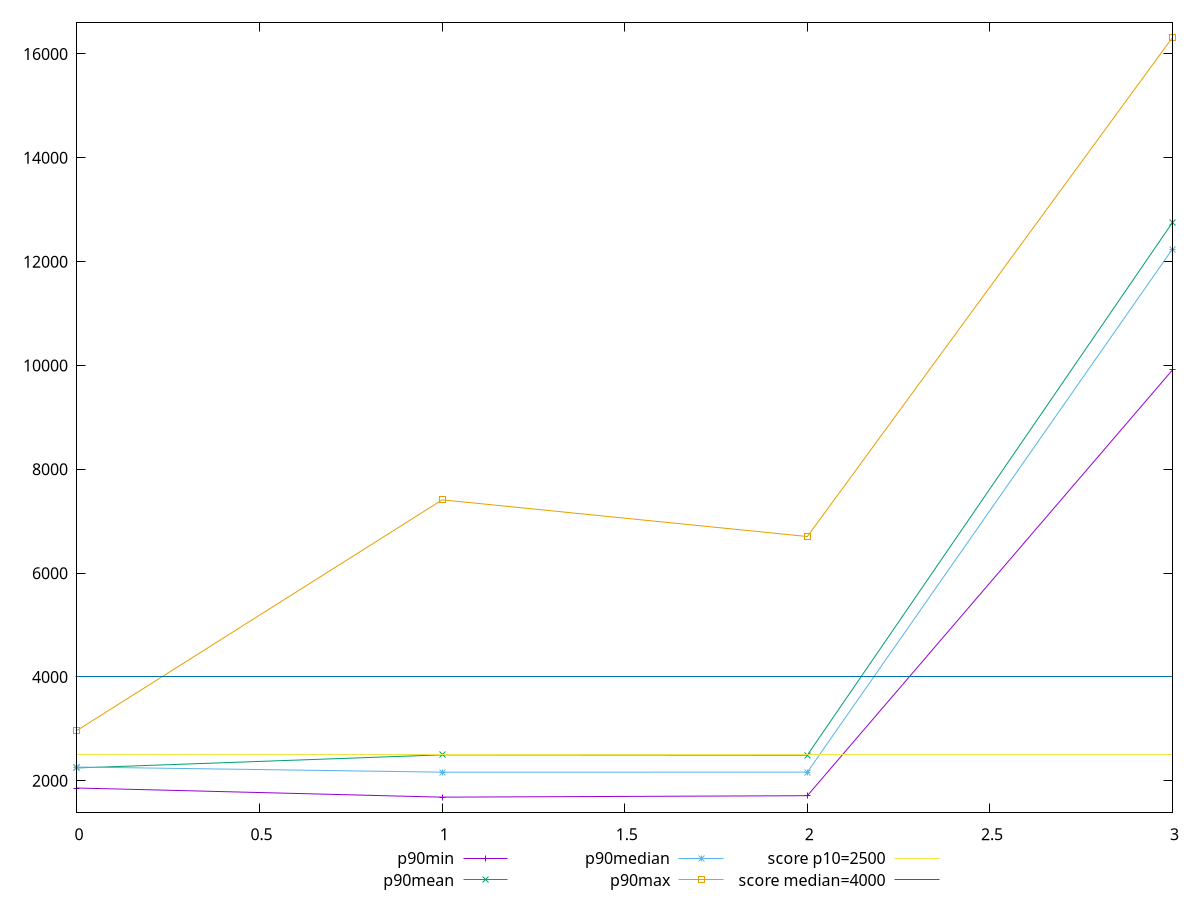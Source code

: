 reset

$p90Min <<EOF
0 1861.8270000000002
1 1685.6599999999999
2 1713.692
3 9914.688500000002
EOF

$p90Mean <<EOF
0 2248.143923404255
1 2500.8662617021273
2 2495.3256881720436
3 12755.260946808517
EOF

$p90Median <<EOF
0 2265.724
1 2166.924
2 2167.764
3 12243.21975
EOF

$p90Max <<EOF
0 2970.952
1 7411.904000000002
2 6705.028
3 16317.611499999999
EOF

set key outside below
set xrange [0:3]
set yrange [1393.0209699999998:16610.250529999998]
set trange [1393.0209699999998:16610.250529999998]
set terminal svg size 640, 560 enhanced background rgb 'white'
set output "report/report_00029_2021-02-24T13-36-40.390Z/largest-contentful-paint/progression/value.svg"

plot $p90Min title "p90min" with linespoints, \
     $p90Mean title "p90mean" with linespoints, \
     $p90Median title "p90median" with linespoints, \
     $p90Max title "p90max" with linespoints, \
     2500 title "score p10=2500", \
     4000 title "score median=4000"

reset
